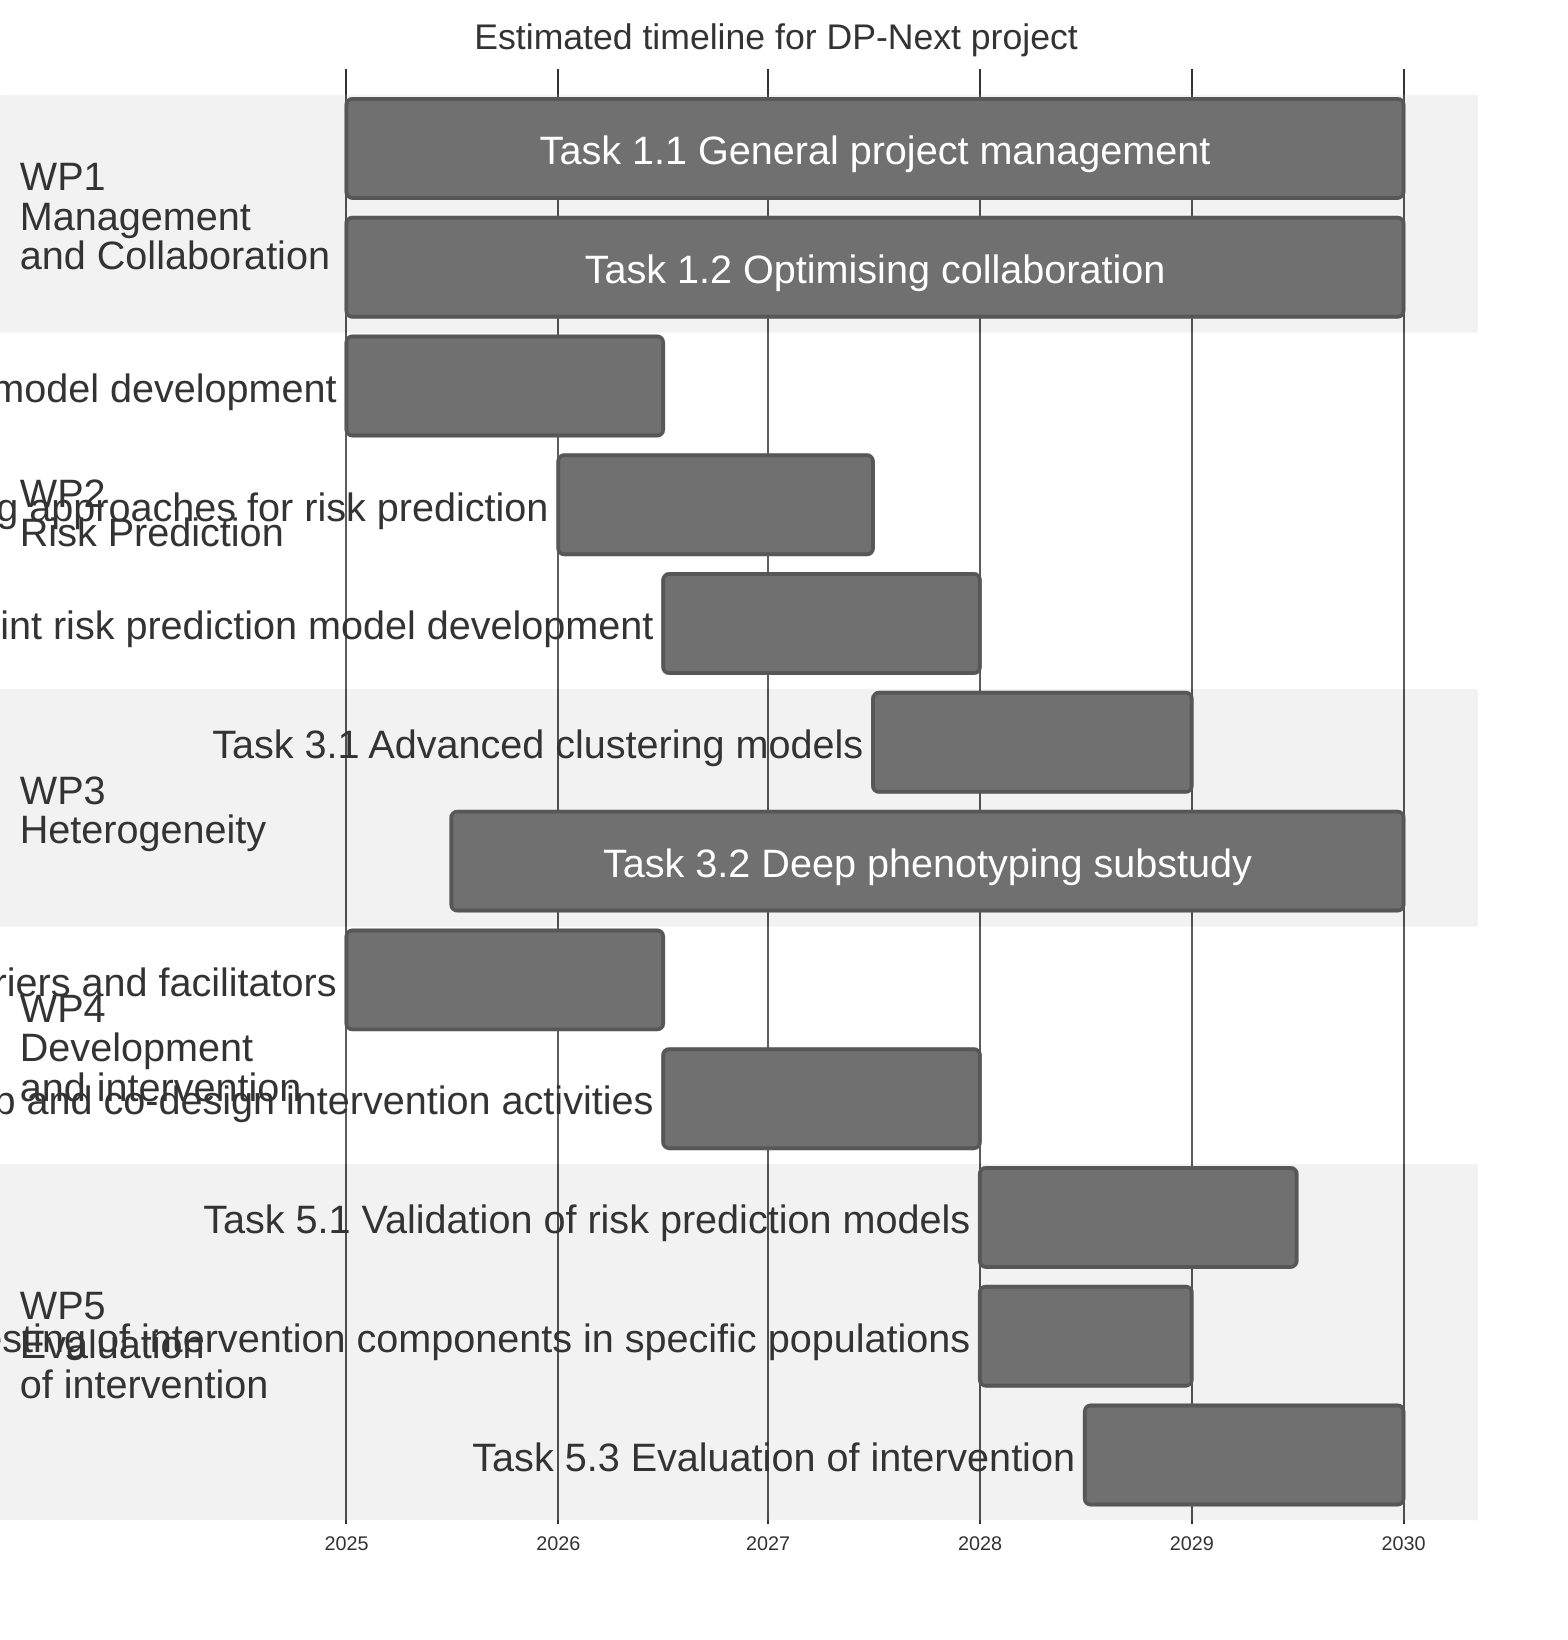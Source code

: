 ---
config:
    theme: "neutral"
    themeCSS: "svg {width: 700px}"
    gantt:
        barHeight: 50
        leftPadding: 175
        fontSize: 20
        sectionFontSize: 20
        barGap: 10
---

gantt
    title Estimated timeline for DP-Next project
    dateFormat  YYYY-MM-DD
    axisFormat %Y
    tickInterval 1year
    todayMarker off
    %% (`excludes` accepts specific dates in YYYY-MM-DD format, days of the week ("sunday") or "weekends", but not the word "weekdays".)

    section WP1<br>Management<br>and Collaboration
    Task 1.1 General project management: t1_1, 2025-01-01, 5y
    Task 1.2 Optimising collaboration: t1_2, 2025-01-01, 5y

    section WP2<br>Risk Prediction
    Task 2.1 Separate risk prediction model development : t2_1, 2025-01-01, 18M
    Task 2.2 Machine Learning approaches for risk prediction : t2_2, 2026-01-01, 18M
    Task 2.3 Joint risk prediction model development : t2_3, 2026-07-01, 18M

    section WP3<br>Heterogeneity
    Task 3.1 Advanced clustering models : t3_1, 2027-07-01, 18M
    Task 3.2 Deep phenotyping substudy : t3_2, 2025-07-01, 54M

    section WP4<br>Development<br>and intervention
    Task 4.1 Investigate barriers and facilitators : t4_1, 2025-01-01, 18M
    Task 4.2 Develop and co-design intervention activities : t4_2, after t4_1, 18M

    section WP5<br>Evaluation<br>of intervention
    Task 5.1 Validation of risk prediction models : t5_1, 2028-01-01, 18M
    Task 5.2 Pilot testing of intervention components in specific populations : t5_2, 2028-01-01, 1y
    Task 5.3 Evaluation of intervention : t5_3, 2028-07-01, 18M